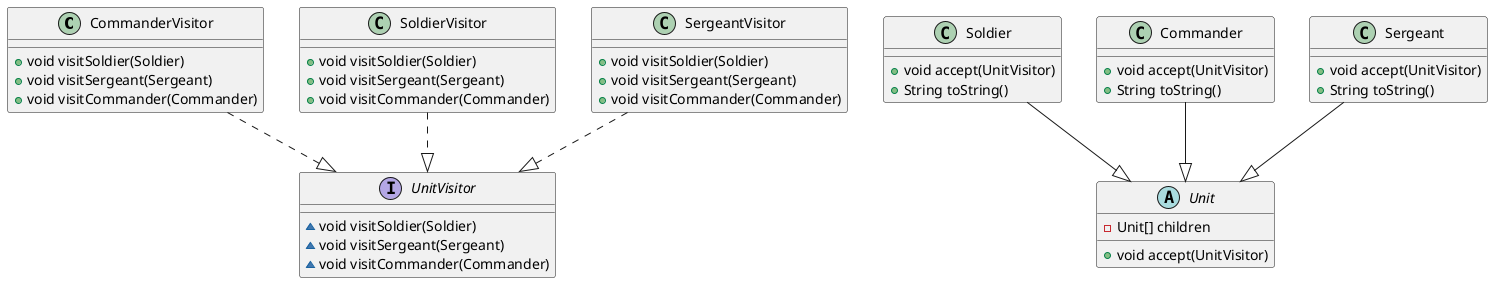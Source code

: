 @startuml
class CommanderVisitor {
+ void visitSoldier(Soldier)
+ void visitSergeant(Sergeant)
+ void visitCommander(Commander)
}
interface UnitVisitor {
~ void visitSoldier(Soldier)
~ void visitSergeant(Sergeant)
~ void visitCommander(Commander)
}
class Soldier {
+ void accept(UnitVisitor)
+ String toString()
}
class Commander {
+ void accept(UnitVisitor)
+ String toString()
}
class SoldierVisitor {
+ void visitSoldier(Soldier)
+ void visitSergeant(Sergeant)
+ void visitCommander(Commander)
}
class Sergeant {
+ void accept(UnitVisitor)
+ String toString()
}
abstract class Unit {
- Unit[] children
+ void accept(UnitVisitor)
}
class SergeantVisitor {
+ void visitSoldier(Soldier)
+ void visitSergeant(Sergeant)
+ void visitCommander(Commander)
}


Commander --|> Unit
CommanderVisitor ..|> UnitVisitor
Sergeant --|> Unit
SergeantVisitor ..|> UnitVisitor
Soldier --|> Unit
SoldierVisitor ..|> UnitVisitor
@enduml